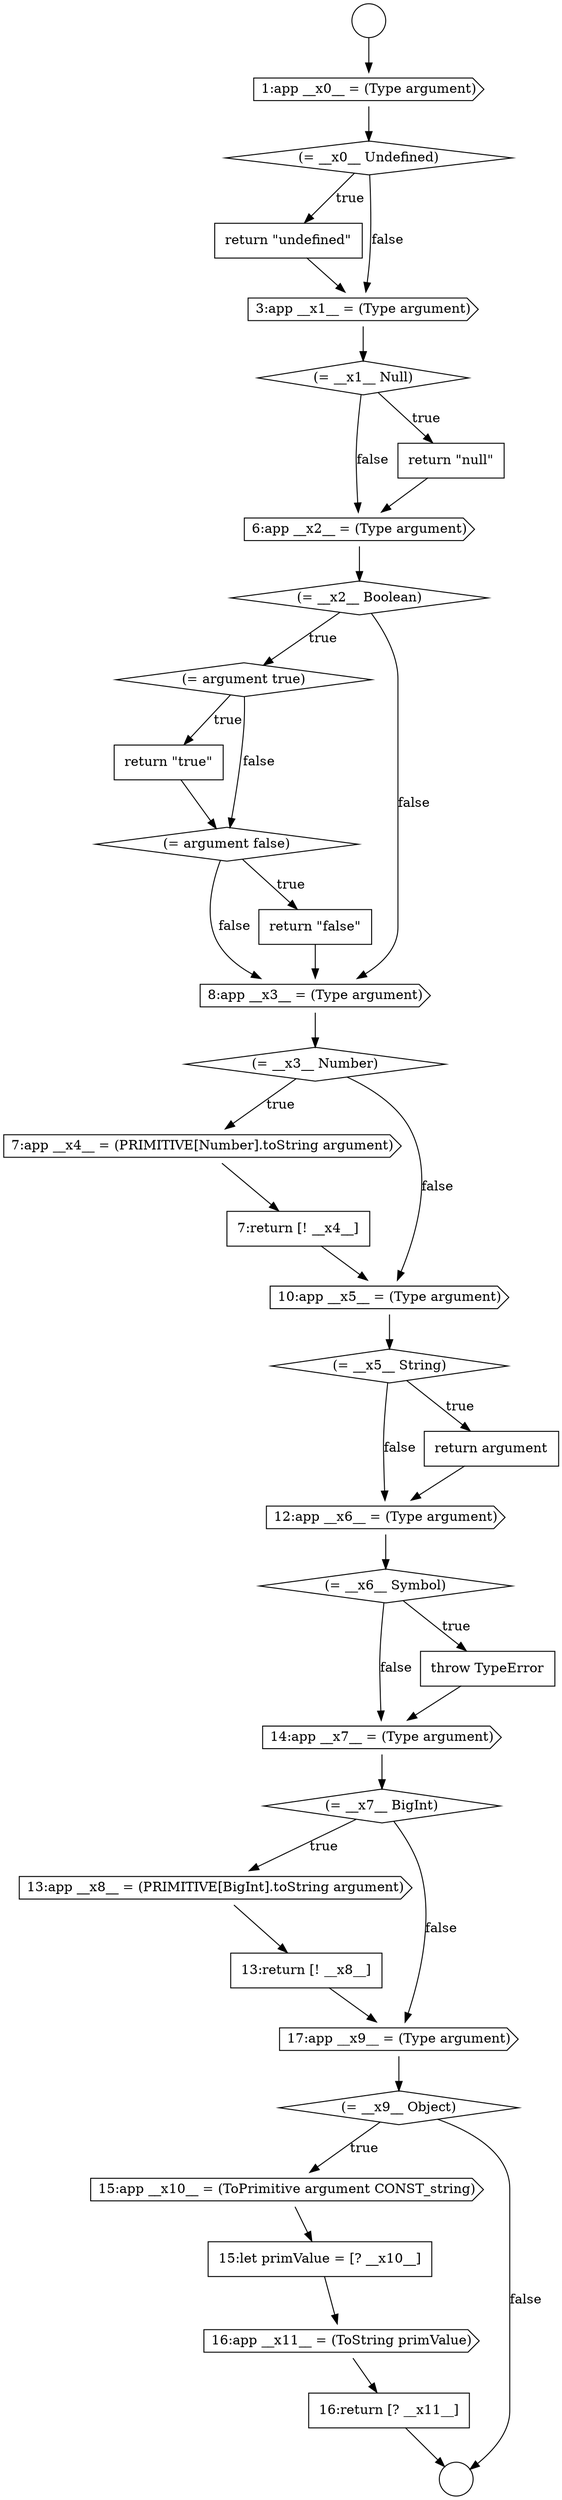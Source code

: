 digraph {
  node21824 [shape=diamond, label=<<font color="black">(= __x7__ BigInt)</font>> color="black" fillcolor="white" style=filled]
  node21825 [shape=cds, label=<<font color="black">13:app __x8__ = (PRIMITIVE[BigInt].toString argument)</font>> color="black" fillcolor="white" style=filled]
  node21829 [shape=cds, label=<<font color="black">15:app __x10__ = (ToPrimitive argument CONST_string)</font>> color="black" fillcolor="white" style=filled]
  node21809 [shape=diamond, label=<<font color="black">(= argument true)</font>> color="black" fillcolor="white" style=filled]
  node21813 [shape=cds, label=<<font color="black">8:app __x3__ = (Type argument)</font>> color="black" fillcolor="white" style=filled]
  node21810 [shape=none, margin=0, label=<<font color="black">
    <table border="0" cellborder="1" cellspacing="0" cellpadding="10">
      <tr><td align="left">return &quot;true&quot;</td></tr>
    </table>
  </font>> color="black" fillcolor="white" style=filled]
  node21814 [shape=diamond, label=<<font color="black">(= __x3__ Number)</font>> color="black" fillcolor="white" style=filled]
  node21831 [shape=cds, label=<<font color="black">16:app __x11__ = (ToString primValue)</font>> color="black" fillcolor="white" style=filled]
  node21815 [shape=cds, label=<<font color="black">7:app __x4__ = (PRIMITIVE[Number].toString argument)</font>> color="black" fillcolor="white" style=filled]
  node21812 [shape=none, margin=0, label=<<font color="black">
    <table border="0" cellborder="1" cellspacing="0" cellpadding="10">
      <tr><td align="left">return &quot;false&quot;</td></tr>
    </table>
  </font>> color="black" fillcolor="white" style=filled]
  node21820 [shape=cds, label=<<font color="black">12:app __x6__ = (Type argument)</font>> color="black" fillcolor="white" style=filled]
  node21807 [shape=cds, label=<<font color="black">6:app __x2__ = (Type argument)</font>> color="black" fillcolor="white" style=filled]
  node21816 [shape=none, margin=0, label=<<font color="black">
    <table border="0" cellborder="1" cellspacing="0" cellpadding="10">
      <tr><td align="left">7:return [! __x4__]</td></tr>
    </table>
  </font>> color="black" fillcolor="white" style=filled]
  node21803 [shape=none, margin=0, label=<<font color="black">
    <table border="0" cellborder="1" cellspacing="0" cellpadding="10">
      <tr><td align="left">return &quot;undefined&quot;</td></tr>
    </table>
  </font>> color="black" fillcolor="white" style=filled]
  node21801 [shape=cds, label=<<font color="black">1:app __x0__ = (Type argument)</font>> color="black" fillcolor="white" style=filled]
  node21806 [shape=none, margin=0, label=<<font color="black">
    <table border="0" cellborder="1" cellspacing="0" cellpadding="10">
      <tr><td align="left">return &quot;null&quot;</td></tr>
    </table>
  </font>> color="black" fillcolor="white" style=filled]
  node21823 [shape=cds, label=<<font color="black">14:app __x7__ = (Type argument)</font>> color="black" fillcolor="white" style=filled]
  node21826 [shape=none, margin=0, label=<<font color="black">
    <table border="0" cellborder="1" cellspacing="0" cellpadding="10">
      <tr><td align="left">13:return [! __x8__]</td></tr>
    </table>
  </font>> color="black" fillcolor="white" style=filled]
  node21800 [shape=circle label=" " color="black" fillcolor="white" style=filled]
  node21819 [shape=none, margin=0, label=<<font color="black">
    <table border="0" cellborder="1" cellspacing="0" cellpadding="10">
      <tr><td align="left">return argument</td></tr>
    </table>
  </font>> color="black" fillcolor="white" style=filled]
  node21830 [shape=none, margin=0, label=<<font color="black">
    <table border="0" cellborder="1" cellspacing="0" cellpadding="10">
      <tr><td align="left">15:let primValue = [? __x10__]</td></tr>
    </table>
  </font>> color="black" fillcolor="white" style=filled]
  node21822 [shape=none, margin=0, label=<<font color="black">
    <table border="0" cellborder="1" cellspacing="0" cellpadding="10">
      <tr><td align="left">throw TypeError</td></tr>
    </table>
  </font>> color="black" fillcolor="white" style=filled]
  node21805 [shape=diamond, label=<<font color="black">(= __x1__ Null)</font>> color="black" fillcolor="white" style=filled]
  node21827 [shape=cds, label=<<font color="black">17:app __x9__ = (Type argument)</font>> color="black" fillcolor="white" style=filled]
  node21802 [shape=diamond, label=<<font color="black">(= __x0__ Undefined)</font>> color="black" fillcolor="white" style=filled]
  node21818 [shape=diamond, label=<<font color="black">(= __x5__ String)</font>> color="black" fillcolor="white" style=filled]
  node21799 [shape=circle label=" " color="black" fillcolor="white" style=filled]
  node21828 [shape=diamond, label=<<font color="black">(= __x9__ Object)</font>> color="black" fillcolor="white" style=filled]
  node21821 [shape=diamond, label=<<font color="black">(= __x6__ Symbol)</font>> color="black" fillcolor="white" style=filled]
  node21811 [shape=diamond, label=<<font color="black">(= argument false)</font>> color="black" fillcolor="white" style=filled]
  node21808 [shape=diamond, label=<<font color="black">(= __x2__ Boolean)</font>> color="black" fillcolor="white" style=filled]
  node21804 [shape=cds, label=<<font color="black">3:app __x1__ = (Type argument)</font>> color="black" fillcolor="white" style=filled]
  node21817 [shape=cds, label=<<font color="black">10:app __x5__ = (Type argument)</font>> color="black" fillcolor="white" style=filled]
  node21832 [shape=none, margin=0, label=<<font color="black">
    <table border="0" cellborder="1" cellspacing="0" cellpadding="10">
      <tr><td align="left">16:return [? __x11__]</td></tr>
    </table>
  </font>> color="black" fillcolor="white" style=filled]
  node21830 -> node21831 [ color="black"]
  node21808 -> node21809 [label=<<font color="black">true</font>> color="black"]
  node21808 -> node21813 [label=<<font color="black">false</font>> color="black"]
  node21811 -> node21812 [label=<<font color="black">true</font>> color="black"]
  node21811 -> node21813 [label=<<font color="black">false</font>> color="black"]
  node21831 -> node21832 [ color="black"]
  node21832 -> node21800 [ color="black"]
  node21819 -> node21820 [ color="black"]
  node21805 -> node21806 [label=<<font color="black">true</font>> color="black"]
  node21805 -> node21807 [label=<<font color="black">false</font>> color="black"]
  node21823 -> node21824 [ color="black"]
  node21807 -> node21808 [ color="black"]
  node21818 -> node21819 [label=<<font color="black">true</font>> color="black"]
  node21818 -> node21820 [label=<<font color="black">false</font>> color="black"]
  node21817 -> node21818 [ color="black"]
  node21804 -> node21805 [ color="black"]
  node21821 -> node21822 [label=<<font color="black">true</font>> color="black"]
  node21821 -> node21823 [label=<<font color="black">false</font>> color="black"]
  node21820 -> node21821 [ color="black"]
  node21827 -> node21828 [ color="black"]
  node21801 -> node21802 [ color="black"]
  node21824 -> node21825 [label=<<font color="black">true</font>> color="black"]
  node21824 -> node21827 [label=<<font color="black">false</font>> color="black"]
  node21826 -> node21827 [ color="black"]
  node21812 -> node21813 [ color="black"]
  node21828 -> node21829 [label=<<font color="black">true</font>> color="black"]
  node21828 -> node21800 [label=<<font color="black">false</font>> color="black"]
  node21803 -> node21804 [ color="black"]
  node21816 -> node21817 [ color="black"]
  node21810 -> node21811 [ color="black"]
  node21825 -> node21826 [ color="black"]
  node21806 -> node21807 [ color="black"]
  node21813 -> node21814 [ color="black"]
  node21815 -> node21816 [ color="black"]
  node21829 -> node21830 [ color="black"]
  node21822 -> node21823 [ color="black"]
  node21809 -> node21810 [label=<<font color="black">true</font>> color="black"]
  node21809 -> node21811 [label=<<font color="black">false</font>> color="black"]
  node21802 -> node21803 [label=<<font color="black">true</font>> color="black"]
  node21802 -> node21804 [label=<<font color="black">false</font>> color="black"]
  node21814 -> node21815 [label=<<font color="black">true</font>> color="black"]
  node21814 -> node21817 [label=<<font color="black">false</font>> color="black"]
  node21799 -> node21801 [ color="black"]
}
